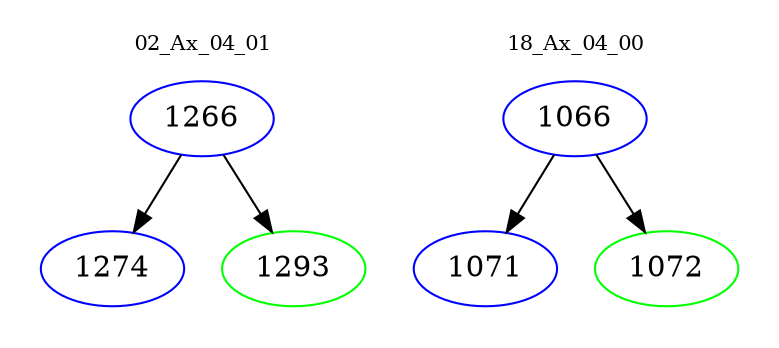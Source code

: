digraph{
subgraph cluster_0 {
color = white
label = "02_Ax_04_01";
fontsize=10;
T0_1266 [label="1266", color="blue"]
T0_1266 -> T0_1274 [color="black"]
T0_1274 [label="1274", color="blue"]
T0_1266 -> T0_1293 [color="black"]
T0_1293 [label="1293", color="green"]
}
subgraph cluster_1 {
color = white
label = "18_Ax_04_00";
fontsize=10;
T1_1066 [label="1066", color="blue"]
T1_1066 -> T1_1071 [color="black"]
T1_1071 [label="1071", color="blue"]
T1_1066 -> T1_1072 [color="black"]
T1_1072 [label="1072", color="green"]
}
}
